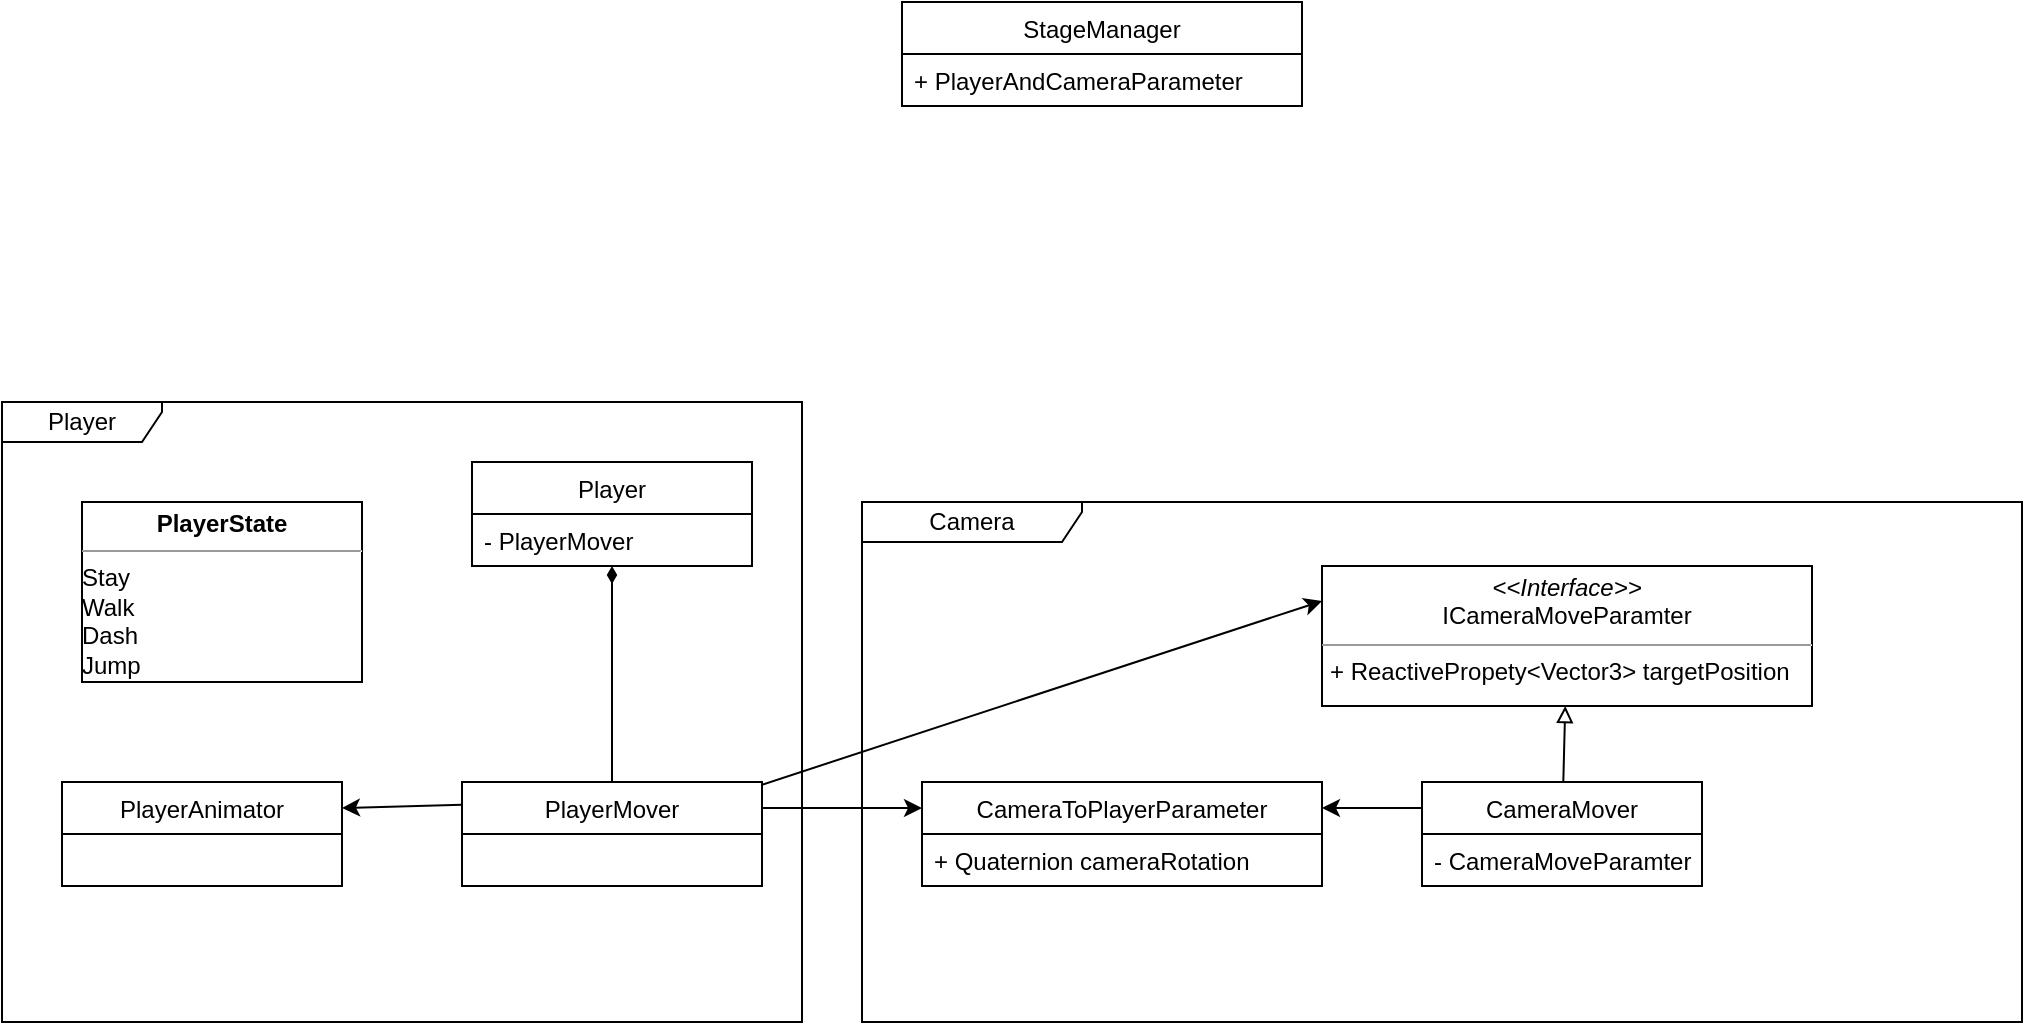 <mxfile>
    <diagram id="wxTT0OTAdS2hh58xDhyl" name="ページ1">
        <mxGraphModel dx="978" dy="952" grid="1" gridSize="10" guides="1" tooltips="1" connect="1" arrows="1" fold="1" page="0" pageScale="1" pageWidth="827" pageHeight="1169" math="0" shadow="0">
            <root>
                <mxCell id="0"/>
                <mxCell id="1" parent="0"/>
                <mxCell id="59" value="Player" style="shape=umlFrame;whiteSpace=wrap;html=1;width=80;height=20;" vertex="1" parent="1">
                    <mxGeometry x="-10" y="-30" width="400" height="310" as="geometry"/>
                </mxCell>
                <mxCell id="56" value="Camera" style="shape=umlFrame;whiteSpace=wrap;html=1;width=110;height=20;" vertex="1" parent="1">
                    <mxGeometry x="420" y="20" width="580" height="260" as="geometry"/>
                </mxCell>
                <mxCell id="14" style="rounded=0;orthogonalLoop=1;jettySize=auto;html=1;entryX=0;entryY=0.25;entryDx=0;entryDy=0;exitX=1;exitY=0.25;exitDx=0;exitDy=0;" edge="1" parent="1" source="2" target="10">
                    <mxGeometry relative="1" as="geometry"/>
                </mxCell>
                <mxCell id="33" style="edgeStyle=none;rounded=0;orthogonalLoop=1;jettySize=auto;html=1;endArrow=diamondThin;endFill=1;" edge="1" parent="1" source="2" target="21">
                    <mxGeometry relative="1" as="geometry"/>
                </mxCell>
                <mxCell id="47" style="edgeStyle=none;rounded=0;orthogonalLoop=1;jettySize=auto;html=1;entryX=1;entryY=0.25;entryDx=0;entryDy=0;endArrow=classic;endFill=1;exitX=0;exitY=0.218;exitDx=0;exitDy=0;exitPerimeter=0;" edge="1" parent="1" source="2" target="16">
                    <mxGeometry relative="1" as="geometry"/>
                </mxCell>
                <mxCell id="55" style="edgeStyle=none;rounded=0;orthogonalLoop=1;jettySize=auto;html=1;entryX=0;entryY=0.25;entryDx=0;entryDy=0;endArrow=classic;endFill=1;" edge="1" parent="1" source="2" target="60">
                    <mxGeometry relative="1" as="geometry">
                        <mxPoint x="690" y="65" as="targetPoint"/>
                    </mxGeometry>
                </mxCell>
                <mxCell id="2" value="PlayerMover" style="swimlane;fontStyle=0;childLayout=stackLayout;horizontal=1;startSize=26;fillColor=none;horizontalStack=0;resizeParent=1;resizeParentMax=0;resizeLast=0;collapsible=1;marginBottom=0;" vertex="1" parent="1">
                    <mxGeometry x="220" y="160" width="150" height="52" as="geometry"/>
                </mxCell>
                <mxCell id="15" style="edgeStyle=none;rounded=0;orthogonalLoop=1;jettySize=auto;html=1;exitX=0;exitY=0.25;exitDx=0;exitDy=0;entryX=1;entryY=0.25;entryDx=0;entryDy=0;" edge="1" parent="1" source="6" target="10">
                    <mxGeometry relative="1" as="geometry">
                        <mxPoint x="730" y="250" as="sourcePoint"/>
                    </mxGeometry>
                </mxCell>
                <mxCell id="61" style="edgeStyle=none;rounded=0;orthogonalLoop=1;jettySize=auto;html=1;endArrow=block;endFill=0;" edge="1" parent="1" source="6" target="60">
                    <mxGeometry relative="1" as="geometry"/>
                </mxCell>
                <mxCell id="6" value="CameraMover" style="swimlane;fontStyle=0;childLayout=stackLayout;horizontal=1;startSize=26;fillColor=none;horizontalStack=0;resizeParent=1;resizeParentMax=0;resizeLast=0;collapsible=1;marginBottom=0;" vertex="1" parent="1">
                    <mxGeometry x="700" y="160" width="140" height="52" as="geometry"/>
                </mxCell>
                <mxCell id="51" value="- CameraMoveParamter" style="text;strokeColor=none;fillColor=none;align=left;verticalAlign=top;spacingLeft=4;spacingRight=4;overflow=hidden;rotatable=0;points=[[0,0.5],[1,0.5]];portConstraint=eastwest;" vertex="1" parent="6">
                    <mxGeometry y="26" width="140" height="26" as="geometry"/>
                </mxCell>
                <mxCell id="10" value="CameraToPlayerParameter" style="swimlane;fontStyle=0;childLayout=stackLayout;horizontal=1;startSize=26;fillColor=none;horizontalStack=0;resizeParent=1;resizeParentMax=0;resizeLast=0;collapsible=1;marginBottom=0;" vertex="1" parent="1">
                    <mxGeometry x="450" y="160" width="200" height="52" as="geometry"/>
                </mxCell>
                <mxCell id="11" value="+ Quaternion cameraRotation" style="text;strokeColor=none;fillColor=none;align=left;verticalAlign=top;spacingLeft=4;spacingRight=4;overflow=hidden;rotatable=0;points=[[0,0.5],[1,0.5]];portConstraint=eastwest;" vertex="1" parent="10">
                    <mxGeometry y="26" width="200" height="26" as="geometry"/>
                </mxCell>
                <mxCell id="16" value="PlayerAnimator" style="swimlane;fontStyle=0;childLayout=stackLayout;horizontal=1;startSize=26;fillColor=none;horizontalStack=0;resizeParent=1;resizeParentMax=0;resizeLast=0;collapsible=1;marginBottom=0;" vertex="1" parent="1">
                    <mxGeometry x="20" y="160" width="140" height="52" as="geometry"/>
                </mxCell>
                <mxCell id="20" value="Player" style="swimlane;fontStyle=0;childLayout=stackLayout;horizontal=1;startSize=26;fillColor=none;horizontalStack=0;resizeParent=1;resizeParentMax=0;resizeLast=0;collapsible=1;marginBottom=0;" vertex="1" parent="1">
                    <mxGeometry x="225" width="140" height="52" as="geometry"/>
                </mxCell>
                <mxCell id="21" value="- PlayerMover" style="text;strokeColor=none;fillColor=none;align=left;verticalAlign=top;spacingLeft=4;spacingRight=4;overflow=hidden;rotatable=0;points=[[0,0.5],[1,0.5]];portConstraint=eastwest;" vertex="1" parent="20">
                    <mxGeometry y="26" width="140" height="26" as="geometry"/>
                </mxCell>
                <mxCell id="29" value="StageManager" style="swimlane;fontStyle=0;childLayout=stackLayout;horizontal=1;startSize=26;fillColor=none;horizontalStack=0;resizeParent=1;resizeParentMax=0;resizeLast=0;collapsible=1;marginBottom=0;" vertex="1" parent="1">
                    <mxGeometry x="440" y="-230" width="200" height="52" as="geometry"/>
                </mxCell>
                <mxCell id="30" value="+ PlayerAndCameraParameter" style="text;strokeColor=none;fillColor=none;align=left;verticalAlign=top;spacingLeft=4;spacingRight=4;overflow=hidden;rotatable=0;points=[[0,0.5],[1,0.5]];portConstraint=eastwest;" vertex="1" parent="29">
                    <mxGeometry y="26" width="200" height="26" as="geometry"/>
                </mxCell>
                <mxCell id="49" value="&lt;p style=&quot;margin: 0px ; margin-top: 4px ; text-align: center&quot;&gt;&lt;b&gt;PlayerState&lt;/b&gt;&lt;/p&gt;&lt;hr size=&quot;1&quot;&gt;&lt;div style=&quot;height: 2px&quot;&gt;Stay&lt;br&gt;Walk&lt;br&gt;Dash&lt;br&gt;Jump&lt;/div&gt;" style="verticalAlign=top;align=left;overflow=fill;fontSize=12;fontFamily=Helvetica;html=1;" vertex="1" parent="1">
                    <mxGeometry x="30" y="20" width="140" height="90" as="geometry"/>
                </mxCell>
                <mxCell id="60" value="&lt;p style=&quot;margin: 0px ; margin-top: 4px ; text-align: center&quot;&gt;&lt;i&gt;&amp;lt;&amp;lt;Interface&amp;gt;&amp;gt;&lt;/i&gt;&lt;br&gt;ICameraMoveParamter&lt;br&gt;&lt;/p&gt;&lt;hr size=&quot;1&quot;&gt;&lt;p style=&quot;margin: 0px ; margin-left: 4px&quot;&gt;+ ReactivePropety&amp;lt;Vector3&amp;gt; targetPosition&lt;br&gt;&lt;/p&gt;" style="verticalAlign=top;align=left;overflow=fill;fontSize=12;fontFamily=Helvetica;html=1;" vertex="1" parent="1">
                    <mxGeometry x="650" y="52" width="245" height="70" as="geometry"/>
                </mxCell>
            </root>
        </mxGraphModel>
    </diagram>
</mxfile>